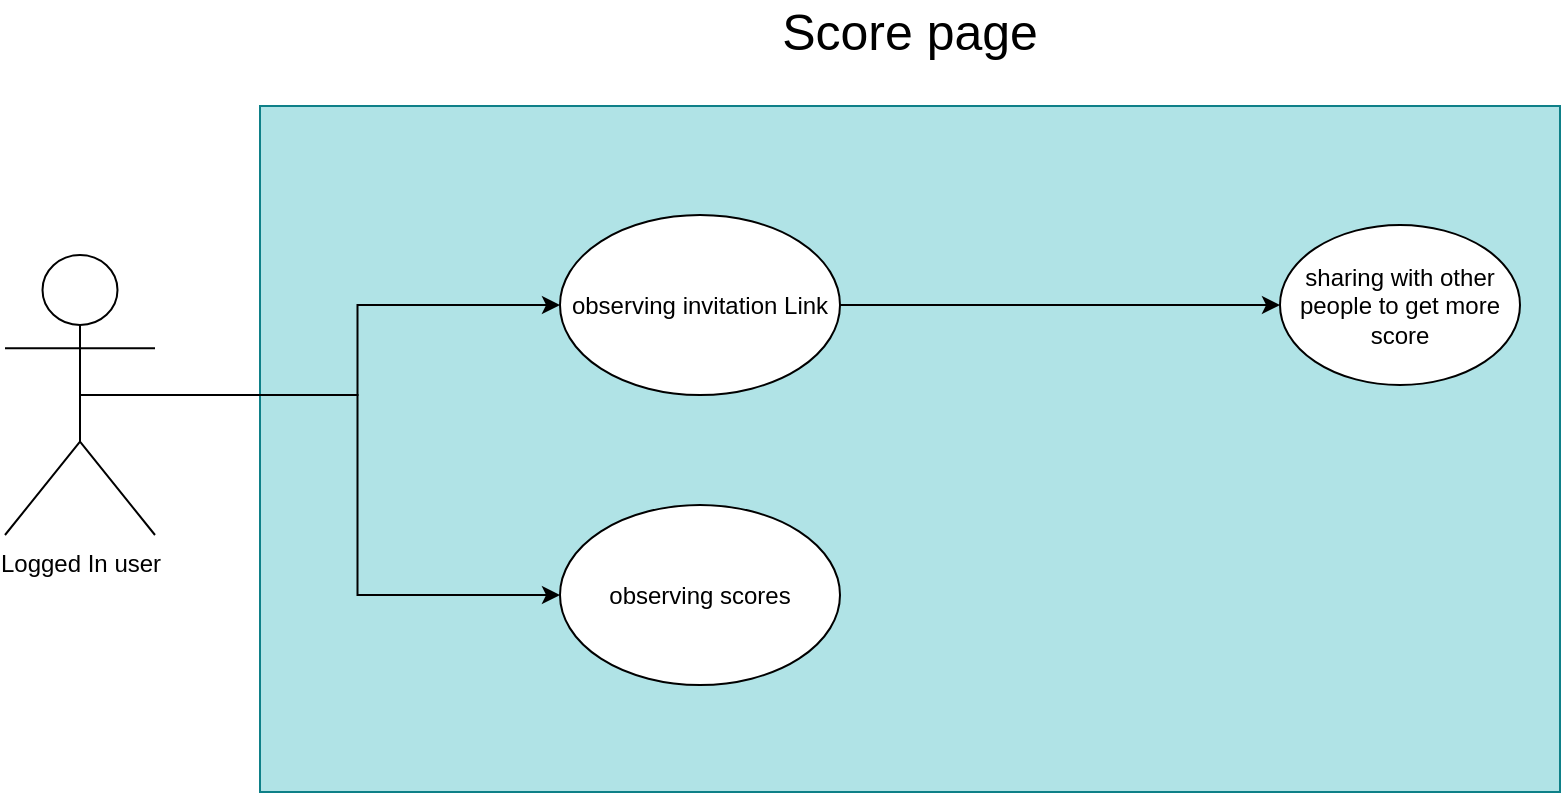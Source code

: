 <mxfile version="10.6.0" type="github"><diagram id="1CNFXzfNIMZP9VSZMmz-" name="Page-1"><mxGraphModel dx="918" dy="664" grid="1" gridSize="10" guides="1" tooltips="1" connect="1" arrows="1" fold="1" page="1" pageScale="1" pageWidth="413" pageHeight="291" math="0" shadow="0"><root><mxCell id="0"/><mxCell id="1" parent="0"/><mxCell id="BYVarXdoHLDdFNnDIWvo-9" value="&lt;font style=&quot;font-size: 25px&quot;&gt;Score page&lt;/font&gt;" style="text;html=1;strokeColor=none;fillColor=none;align=center;verticalAlign=middle;whiteSpace=wrap;rounded=0;" parent="1" vertex="1"><mxGeometry x="375" y="50" width="180" height="20" as="geometry"/></mxCell><mxCell id="1dbVSyOhjusawKG-7s1S-1" value="" style="rounded=0;whiteSpace=wrap;html=1;fontSize=14;fillColor=#b0e3e6;strokeColor=#0e8088;" vertex="1" parent="1"><mxGeometry x="140" y="98" width="650" height="343" as="geometry"/></mxCell><mxCell id="1dbVSyOhjusawKG-7s1S-2" style="edgeStyle=orthogonalEdgeStyle;rounded=0;orthogonalLoop=1;jettySize=auto;html=1;exitX=0.5;exitY=0.5;exitDx=0;exitDy=0;exitPerimeter=0;entryX=0;entryY=0.5;entryDx=0;entryDy=0;" edge="1" parent="1" source="1dbVSyOhjusawKG-7s1S-4" target="1dbVSyOhjusawKG-7s1S-6"><mxGeometry relative="1" as="geometry"/></mxCell><mxCell id="1dbVSyOhjusawKG-7s1S-3" style="edgeStyle=orthogonalEdgeStyle;rounded=0;orthogonalLoop=1;jettySize=auto;html=1;exitX=0.5;exitY=0.5;exitDx=0;exitDy=0;exitPerimeter=0;entryX=0;entryY=0.5;entryDx=0;entryDy=0;" edge="1" parent="1" source="1dbVSyOhjusawKG-7s1S-4" target="1dbVSyOhjusawKG-7s1S-8"><mxGeometry relative="1" as="geometry"/></mxCell><mxCell id="1dbVSyOhjusawKG-7s1S-4" value="Logged In user" style="shape=umlActor;verticalLabelPosition=bottom;labelBackgroundColor=#ffffff;verticalAlign=top;html=1;outlineConnect=0;" vertex="1" parent="1"><mxGeometry x="12.5" y="172.5" width="75" height="140" as="geometry"/></mxCell><mxCell id="1dbVSyOhjusawKG-7s1S-5" style="edgeStyle=orthogonalEdgeStyle;rounded=0;orthogonalLoop=1;jettySize=auto;html=1;exitX=1;exitY=0.5;exitDx=0;exitDy=0;entryX=0;entryY=0.5;entryDx=0;entryDy=0;" edge="1" parent="1" source="1dbVSyOhjusawKG-7s1S-6" target="1dbVSyOhjusawKG-7s1S-7"><mxGeometry relative="1" as="geometry"/></mxCell><mxCell id="1dbVSyOhjusawKG-7s1S-6" value="observing invitation Link" style="ellipse;whiteSpace=wrap;html=1;" vertex="1" parent="1"><mxGeometry x="290" y="152.5" width="140" height="90" as="geometry"/></mxCell><mxCell id="1dbVSyOhjusawKG-7s1S-7" value="sharing with other people to get more score&lt;br&gt;" style="ellipse;whiteSpace=wrap;html=1;" vertex="1" parent="1"><mxGeometry x="650" y="157.5" width="120" height="80" as="geometry"/></mxCell><mxCell id="1dbVSyOhjusawKG-7s1S-8" value="observing scores&lt;br&gt;" style="ellipse;whiteSpace=wrap;html=1;" vertex="1" parent="1"><mxGeometry x="290" y="297.5" width="140" height="90" as="geometry"/></mxCell></root></mxGraphModel></diagram></mxfile>